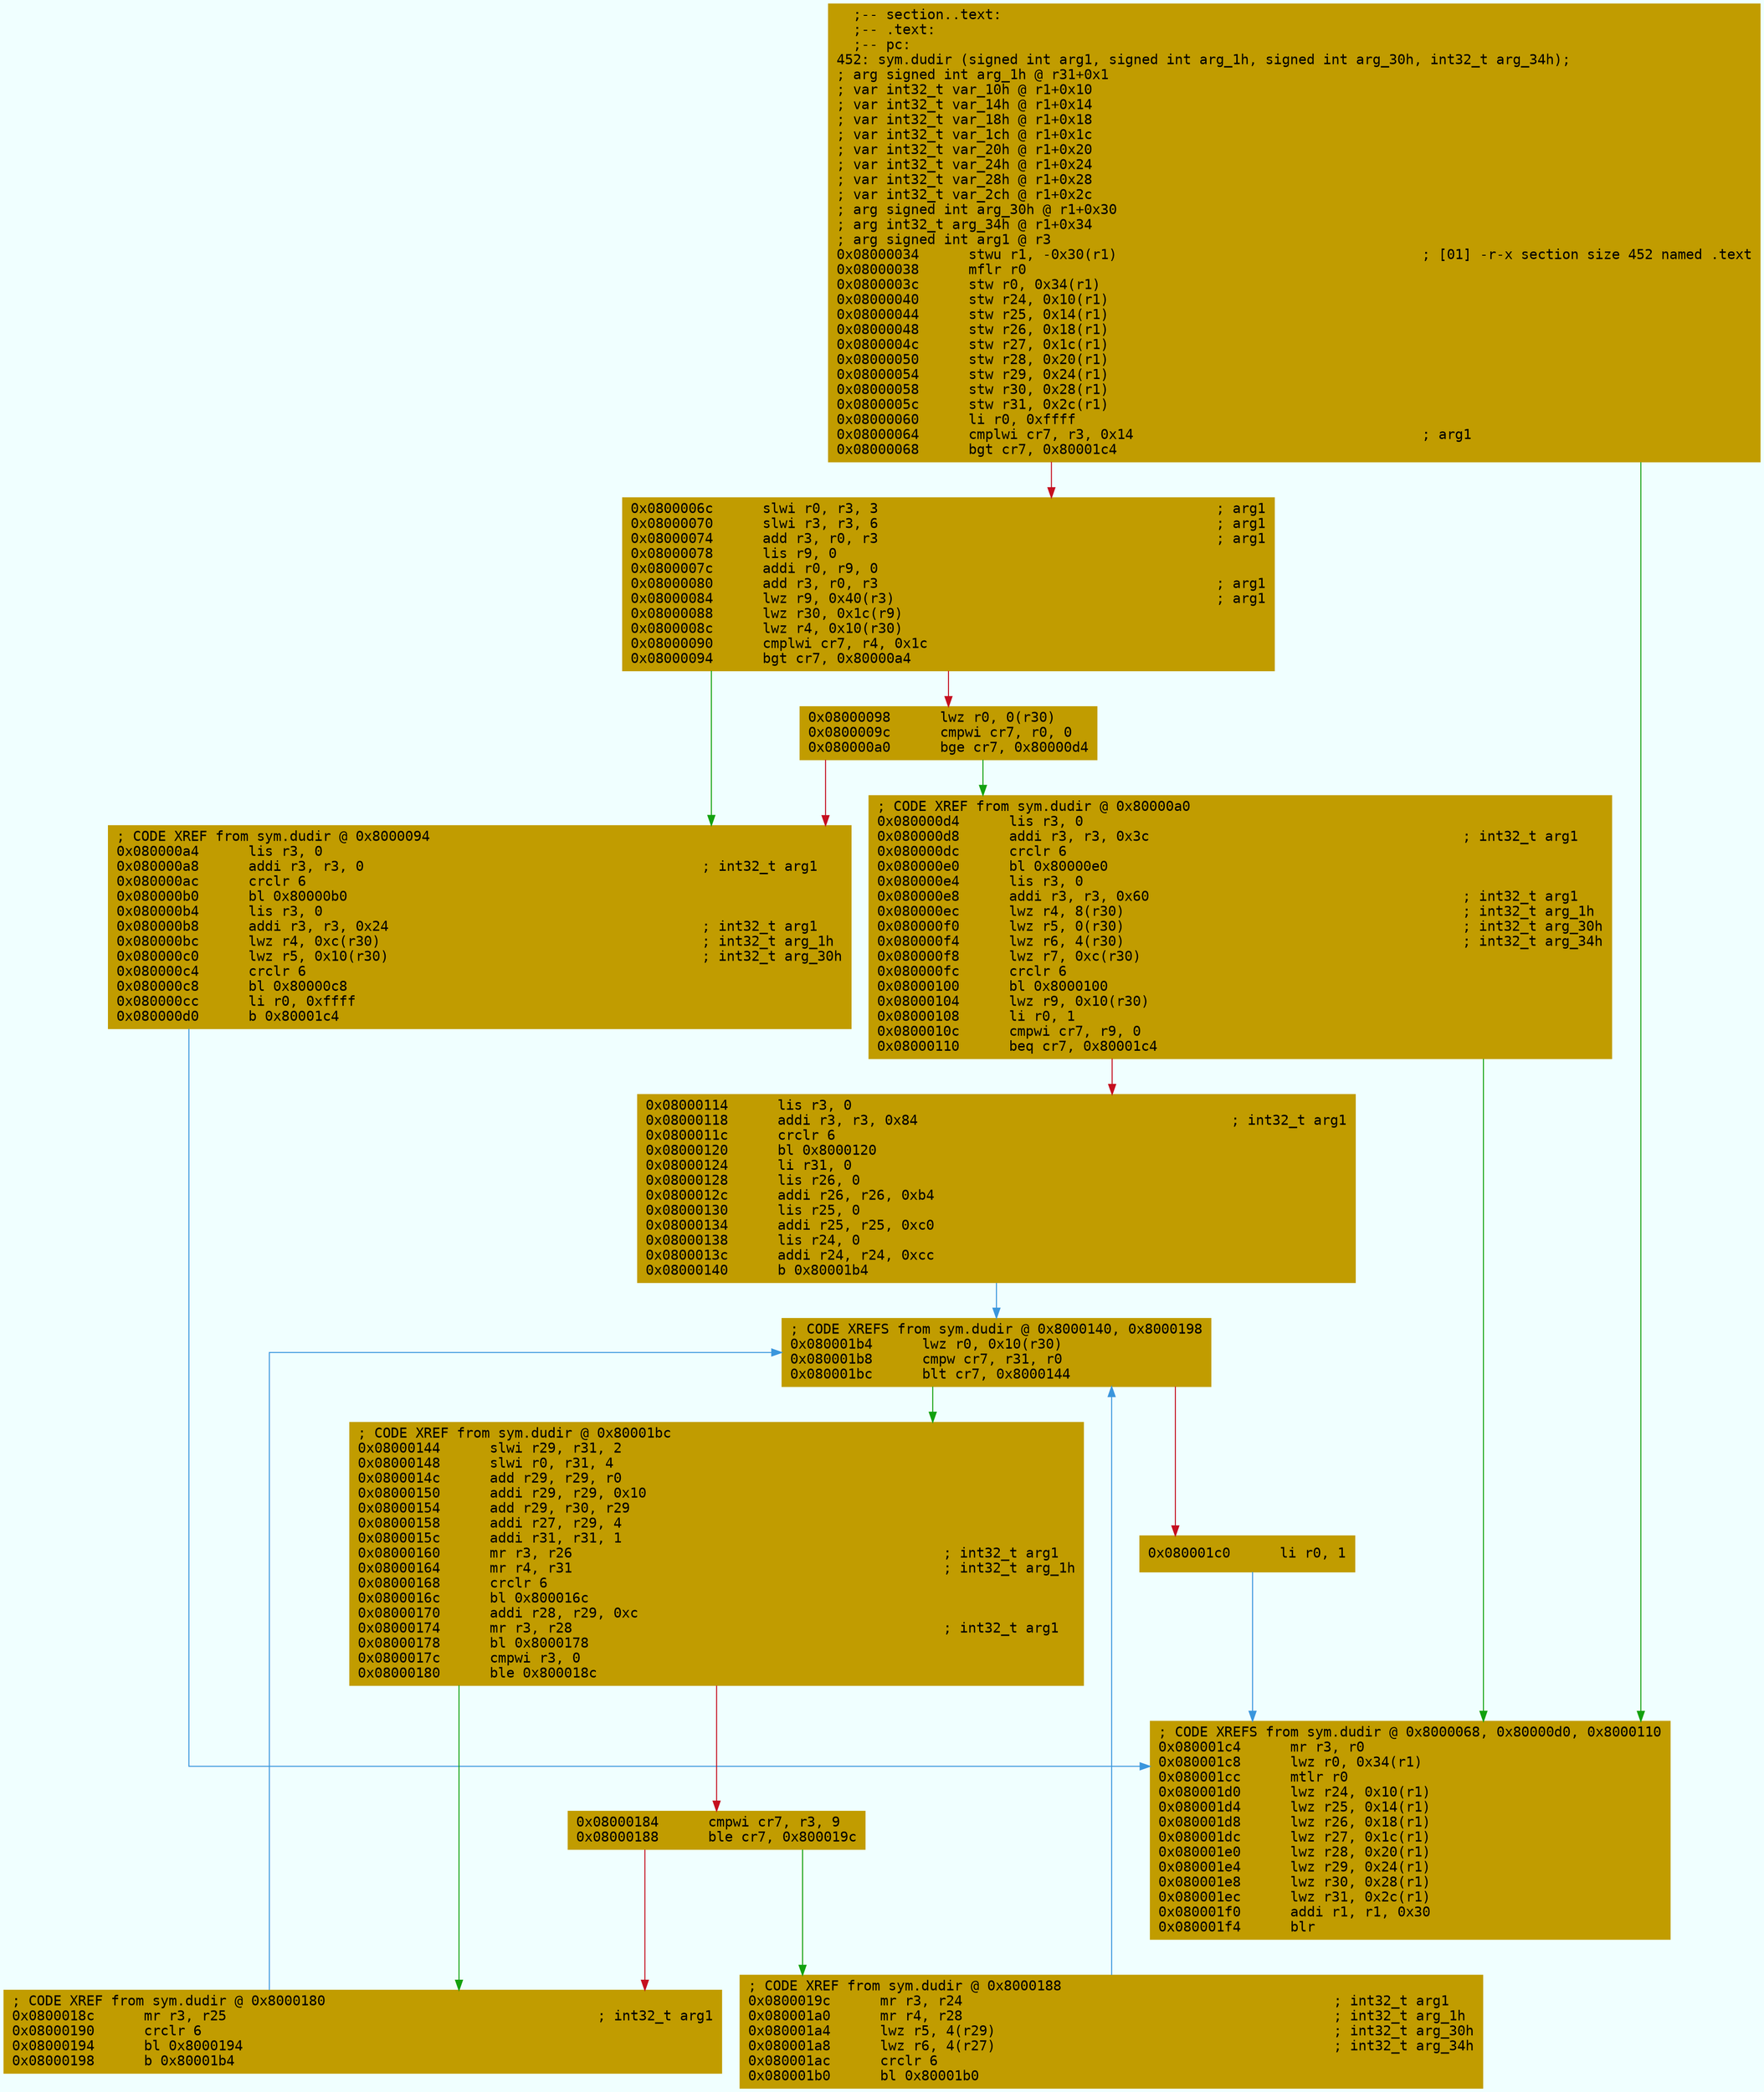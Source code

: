 digraph code {
	graph [bgcolor=azure fontsize=8 fontname="Courier" splines="ortho"];
	node [fillcolor=gray style=filled shape=box];
	edge [arrowhead="normal"];
	"0x08000034" [URL="sym.dudir/0x08000034", fillcolor="#c19c00",color="#c19c00", fontname="Courier",label="  ;-- section..text:\l  ;-- .text:\l  ;-- pc:\l452: sym.dudir (signed int arg1, signed int arg_1h, signed int arg_30h, int32_t arg_34h);\l; arg signed int arg_1h @ r31+0x1\l; var int32_t var_10h @ r1+0x10\l; var int32_t var_14h @ r1+0x14\l; var int32_t var_18h @ r1+0x18\l; var int32_t var_1ch @ r1+0x1c\l; var int32_t var_20h @ r1+0x20\l; var int32_t var_24h @ r1+0x24\l; var int32_t var_28h @ r1+0x28\l; var int32_t var_2ch @ r1+0x2c\l; arg signed int arg_30h @ r1+0x30\l; arg int32_t arg_34h @ r1+0x34\l; arg signed int arg1 @ r3\l0x08000034      stwu r1, -0x30(r1)                                     ; [01] -r-x section size 452 named .text\l0x08000038      mflr r0\l0x0800003c      stw r0, 0x34(r1)\l0x08000040      stw r24, 0x10(r1)\l0x08000044      stw r25, 0x14(r1)\l0x08000048      stw r26, 0x18(r1)\l0x0800004c      stw r27, 0x1c(r1)\l0x08000050      stw r28, 0x20(r1)\l0x08000054      stw r29, 0x24(r1)\l0x08000058      stw r30, 0x28(r1)\l0x0800005c      stw r31, 0x2c(r1)\l0x08000060      li r0, 0xffff\l0x08000064      cmplwi cr7, r3, 0x14                                   ; arg1\l0x08000068      bgt cr7, 0x80001c4\l"]
	"0x0800006c" [URL="sym.dudir/0x0800006c", fillcolor="#c19c00",color="#c19c00", fontname="Courier",label="0x0800006c      slwi r0, r3, 3                                         ; arg1\l0x08000070      slwi r3, r3, 6                                         ; arg1\l0x08000074      add r3, r0, r3                                         ; arg1\l0x08000078      lis r9, 0\l0x0800007c      addi r0, r9, 0\l0x08000080      add r3, r0, r3                                         ; arg1\l0x08000084      lwz r9, 0x40(r3)                                       ; arg1\l0x08000088      lwz r30, 0x1c(r9)\l0x0800008c      lwz r4, 0x10(r30)\l0x08000090      cmplwi cr7, r4, 0x1c\l0x08000094      bgt cr7, 0x80000a4\l"]
	"0x08000098" [URL="sym.dudir/0x08000098", fillcolor="#c19c00",color="#c19c00", fontname="Courier",label="0x08000098      lwz r0, 0(r30)\l0x0800009c      cmpwi cr7, r0, 0\l0x080000a0      bge cr7, 0x80000d4\l"]
	"0x080000a4" [URL="sym.dudir/0x080000a4", fillcolor="#c19c00",color="#c19c00", fontname="Courier",label="; CODE XREF from sym.dudir @ 0x8000094\l0x080000a4      lis r3, 0\l0x080000a8      addi r3, r3, 0                                         ; int32_t arg1\l0x080000ac      crclr 6\l0x080000b0      bl 0x80000b0\l0x080000b4      lis r3, 0\l0x080000b8      addi r3, r3, 0x24                                      ; int32_t arg1\l0x080000bc      lwz r4, 0xc(r30)                                       ; int32_t arg_1h\l0x080000c0      lwz r5, 0x10(r30)                                      ; int32_t arg_30h\l0x080000c4      crclr 6\l0x080000c8      bl 0x80000c8\l0x080000cc      li r0, 0xffff\l0x080000d0      b 0x80001c4\l"]
	"0x080000d4" [URL="sym.dudir/0x080000d4", fillcolor="#c19c00",color="#c19c00", fontname="Courier",label="; CODE XREF from sym.dudir @ 0x80000a0\l0x080000d4      lis r3, 0\l0x080000d8      addi r3, r3, 0x3c                                      ; int32_t arg1\l0x080000dc      crclr 6\l0x080000e0      bl 0x80000e0\l0x080000e4      lis r3, 0\l0x080000e8      addi r3, r3, 0x60                                      ; int32_t arg1\l0x080000ec      lwz r4, 8(r30)                                         ; int32_t arg_1h\l0x080000f0      lwz r5, 0(r30)                                         ; int32_t arg_30h\l0x080000f4      lwz r6, 4(r30)                                         ; int32_t arg_34h\l0x080000f8      lwz r7, 0xc(r30)\l0x080000fc      crclr 6\l0x08000100      bl 0x8000100\l0x08000104      lwz r9, 0x10(r30)\l0x08000108      li r0, 1\l0x0800010c      cmpwi cr7, r9, 0\l0x08000110      beq cr7, 0x80001c4\l"]
	"0x08000114" [URL="sym.dudir/0x08000114", fillcolor="#c19c00",color="#c19c00", fontname="Courier",label="0x08000114      lis r3, 0\l0x08000118      addi r3, r3, 0x84                                      ; int32_t arg1\l0x0800011c      crclr 6\l0x08000120      bl 0x8000120\l0x08000124      li r31, 0\l0x08000128      lis r26, 0\l0x0800012c      addi r26, r26, 0xb4\l0x08000130      lis r25, 0\l0x08000134      addi r25, r25, 0xc0\l0x08000138      lis r24, 0\l0x0800013c      addi r24, r24, 0xcc\l0x08000140      b 0x80001b4\l"]
	"0x08000144" [URL="sym.dudir/0x08000144", fillcolor="#c19c00",color="#c19c00", fontname="Courier",label="; CODE XREF from sym.dudir @ 0x80001bc\l0x08000144      slwi r29, r31, 2\l0x08000148      slwi r0, r31, 4\l0x0800014c      add r29, r29, r0\l0x08000150      addi r29, r29, 0x10\l0x08000154      add r29, r30, r29\l0x08000158      addi r27, r29, 4\l0x0800015c      addi r31, r31, 1\l0x08000160      mr r3, r26                                             ; int32_t arg1\l0x08000164      mr r4, r31                                             ; int32_t arg_1h\l0x08000168      crclr 6\l0x0800016c      bl 0x800016c\l0x08000170      addi r28, r29, 0xc\l0x08000174      mr r3, r28                                             ; int32_t arg1\l0x08000178      bl 0x8000178\l0x0800017c      cmpwi r3, 0\l0x08000180      ble 0x800018c\l"]
	"0x08000184" [URL="sym.dudir/0x08000184", fillcolor="#c19c00",color="#c19c00", fontname="Courier",label="0x08000184      cmpwi cr7, r3, 9\l0x08000188      ble cr7, 0x800019c\l"]
	"0x0800018c" [URL="sym.dudir/0x0800018c", fillcolor="#c19c00",color="#c19c00", fontname="Courier",label="; CODE XREF from sym.dudir @ 0x8000180\l0x0800018c      mr r3, r25                                             ; int32_t arg1\l0x08000190      crclr 6\l0x08000194      bl 0x8000194\l0x08000198      b 0x80001b4\l"]
	"0x0800019c" [URL="sym.dudir/0x0800019c", fillcolor="#c19c00",color="#c19c00", fontname="Courier",label="; CODE XREF from sym.dudir @ 0x8000188\l0x0800019c      mr r3, r24                                             ; int32_t arg1\l0x080001a0      mr r4, r28                                             ; int32_t arg_1h\l0x080001a4      lwz r5, 4(r29)                                         ; int32_t arg_30h\l0x080001a8      lwz r6, 4(r27)                                         ; int32_t arg_34h\l0x080001ac      crclr 6\l0x080001b0      bl 0x80001b0\l"]
	"0x080001b4" [URL="sym.dudir/0x080001b4", fillcolor="#c19c00",color="#c19c00", fontname="Courier",label="; CODE XREFS from sym.dudir @ 0x8000140, 0x8000198\l0x080001b4      lwz r0, 0x10(r30)\l0x080001b8      cmpw cr7, r31, r0\l0x080001bc      blt cr7, 0x8000144\l"]
	"0x080001c0" [URL="sym.dudir/0x080001c0", fillcolor="#c19c00",color="#c19c00", fontname="Courier",label="0x080001c0      li r0, 1\l"]
	"0x080001c4" [URL="sym.dudir/0x080001c4", fillcolor="#c19c00",color="#c19c00", fontname="Courier",label="; CODE XREFS from sym.dudir @ 0x8000068, 0x80000d0, 0x8000110\l0x080001c4      mr r3, r0\l0x080001c8      lwz r0, 0x34(r1)\l0x080001cc      mtlr r0\l0x080001d0      lwz r24, 0x10(r1)\l0x080001d4      lwz r25, 0x14(r1)\l0x080001d8      lwz r26, 0x18(r1)\l0x080001dc      lwz r27, 0x1c(r1)\l0x080001e0      lwz r28, 0x20(r1)\l0x080001e4      lwz r29, 0x24(r1)\l0x080001e8      lwz r30, 0x28(r1)\l0x080001ec      lwz r31, 0x2c(r1)\l0x080001f0      addi r1, r1, 0x30\l0x080001f4      blr\l"]
        "0x08000034" -> "0x080001c4" [color="#13a10e"];
        "0x08000034" -> "0x0800006c" [color="#c50f1f"];
        "0x0800006c" -> "0x080000a4" [color="#13a10e"];
        "0x0800006c" -> "0x08000098" [color="#c50f1f"];
        "0x08000098" -> "0x080000d4" [color="#13a10e"];
        "0x08000098" -> "0x080000a4" [color="#c50f1f"];
        "0x080000a4" -> "0x080001c4" [color="#3a96dd"];
        "0x080000d4" -> "0x080001c4" [color="#13a10e"];
        "0x080000d4" -> "0x08000114" [color="#c50f1f"];
        "0x08000114" -> "0x080001b4" [color="#3a96dd"];
        "0x08000144" -> "0x0800018c" [color="#13a10e"];
        "0x08000144" -> "0x08000184" [color="#c50f1f"];
        "0x08000184" -> "0x0800019c" [color="#13a10e"];
        "0x08000184" -> "0x0800018c" [color="#c50f1f"];
        "0x0800018c" -> "0x080001b4" [color="#3a96dd"];
        "0x0800019c" -> "0x080001b4" [color="#3a96dd"];
        "0x080001b4" -> "0x08000144" [color="#13a10e"];
        "0x080001b4" -> "0x080001c0" [color="#c50f1f"];
        "0x080001c0" -> "0x080001c4" [color="#3a96dd"];
}
